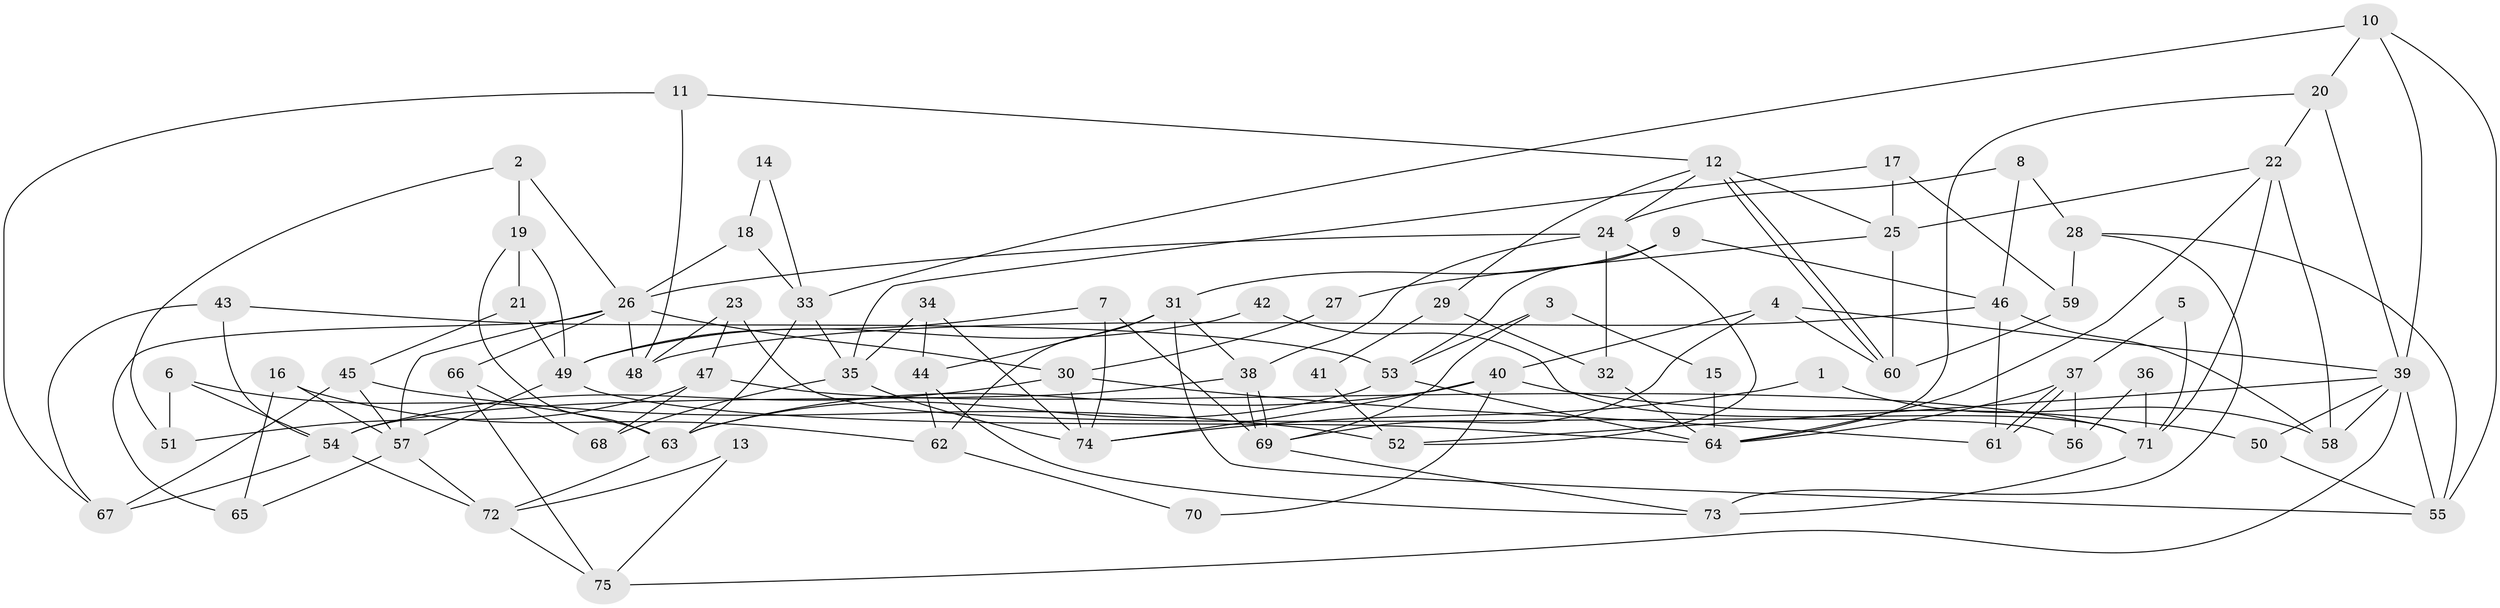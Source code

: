 // coarse degree distribution, {3: 0.22641509433962265, 6: 0.1509433962264151, 4: 0.2830188679245283, 2: 0.09433962264150944, 8: 0.018867924528301886, 5: 0.18867924528301888, 7: 0.03773584905660377}
// Generated by graph-tools (version 1.1) at 2025/37/03/04/25 23:37:01]
// undirected, 75 vertices, 150 edges
graph export_dot {
  node [color=gray90,style=filled];
  1;
  2;
  3;
  4;
  5;
  6;
  7;
  8;
  9;
  10;
  11;
  12;
  13;
  14;
  15;
  16;
  17;
  18;
  19;
  20;
  21;
  22;
  23;
  24;
  25;
  26;
  27;
  28;
  29;
  30;
  31;
  32;
  33;
  34;
  35;
  36;
  37;
  38;
  39;
  40;
  41;
  42;
  43;
  44;
  45;
  46;
  47;
  48;
  49;
  50;
  51;
  52;
  53;
  54;
  55;
  56;
  57;
  58;
  59;
  60;
  61;
  62;
  63;
  64;
  65;
  66;
  67;
  68;
  69;
  70;
  71;
  72;
  73;
  74;
  75;
  1 -- 58;
  1 -- 74;
  2 -- 26;
  2 -- 19;
  2 -- 51;
  3 -- 53;
  3 -- 69;
  3 -- 15;
  4 -- 39;
  4 -- 69;
  4 -- 40;
  4 -- 60;
  5 -- 71;
  5 -- 37;
  6 -- 63;
  6 -- 54;
  6 -- 51;
  7 -- 74;
  7 -- 49;
  7 -- 69;
  8 -- 28;
  8 -- 46;
  8 -- 24;
  9 -- 46;
  9 -- 31;
  9 -- 53;
  10 -- 20;
  10 -- 39;
  10 -- 33;
  10 -- 55;
  11 -- 12;
  11 -- 48;
  11 -- 67;
  12 -- 24;
  12 -- 60;
  12 -- 60;
  12 -- 25;
  12 -- 29;
  13 -- 75;
  13 -- 72;
  14 -- 18;
  14 -- 33;
  15 -- 64;
  16 -- 62;
  16 -- 65;
  16 -- 57;
  17 -- 59;
  17 -- 25;
  17 -- 35;
  18 -- 33;
  18 -- 26;
  19 -- 49;
  19 -- 63;
  19 -- 21;
  20 -- 64;
  20 -- 22;
  20 -- 39;
  21 -- 45;
  21 -- 49;
  22 -- 71;
  22 -- 25;
  22 -- 58;
  22 -- 64;
  23 -- 48;
  23 -- 47;
  23 -- 56;
  24 -- 38;
  24 -- 26;
  24 -- 32;
  24 -- 52;
  25 -- 60;
  25 -- 27;
  26 -- 57;
  26 -- 30;
  26 -- 48;
  26 -- 65;
  26 -- 66;
  27 -- 30;
  28 -- 73;
  28 -- 55;
  28 -- 59;
  29 -- 32;
  29 -- 41;
  30 -- 74;
  30 -- 54;
  30 -- 61;
  31 -- 55;
  31 -- 38;
  31 -- 44;
  31 -- 62;
  32 -- 64;
  33 -- 63;
  33 -- 35;
  34 -- 74;
  34 -- 35;
  34 -- 44;
  35 -- 68;
  35 -- 74;
  36 -- 71;
  36 -- 56;
  37 -- 64;
  37 -- 61;
  37 -- 61;
  37 -- 56;
  38 -- 54;
  38 -- 69;
  38 -- 69;
  39 -- 55;
  39 -- 50;
  39 -- 52;
  39 -- 58;
  39 -- 75;
  40 -- 63;
  40 -- 50;
  40 -- 70;
  40 -- 74;
  41 -- 52;
  42 -- 49;
  42 -- 71;
  43 -- 67;
  43 -- 53;
  43 -- 54;
  44 -- 62;
  44 -- 73;
  45 -- 67;
  45 -- 52;
  45 -- 57;
  46 -- 58;
  46 -- 61;
  46 -- 48;
  47 -- 68;
  47 -- 51;
  47 -- 71;
  49 -- 57;
  49 -- 64;
  50 -- 55;
  53 -- 64;
  53 -- 63;
  54 -- 67;
  54 -- 72;
  57 -- 65;
  57 -- 72;
  59 -- 60;
  62 -- 70;
  63 -- 72;
  66 -- 75;
  66 -- 68;
  69 -- 73;
  71 -- 73;
  72 -- 75;
}

